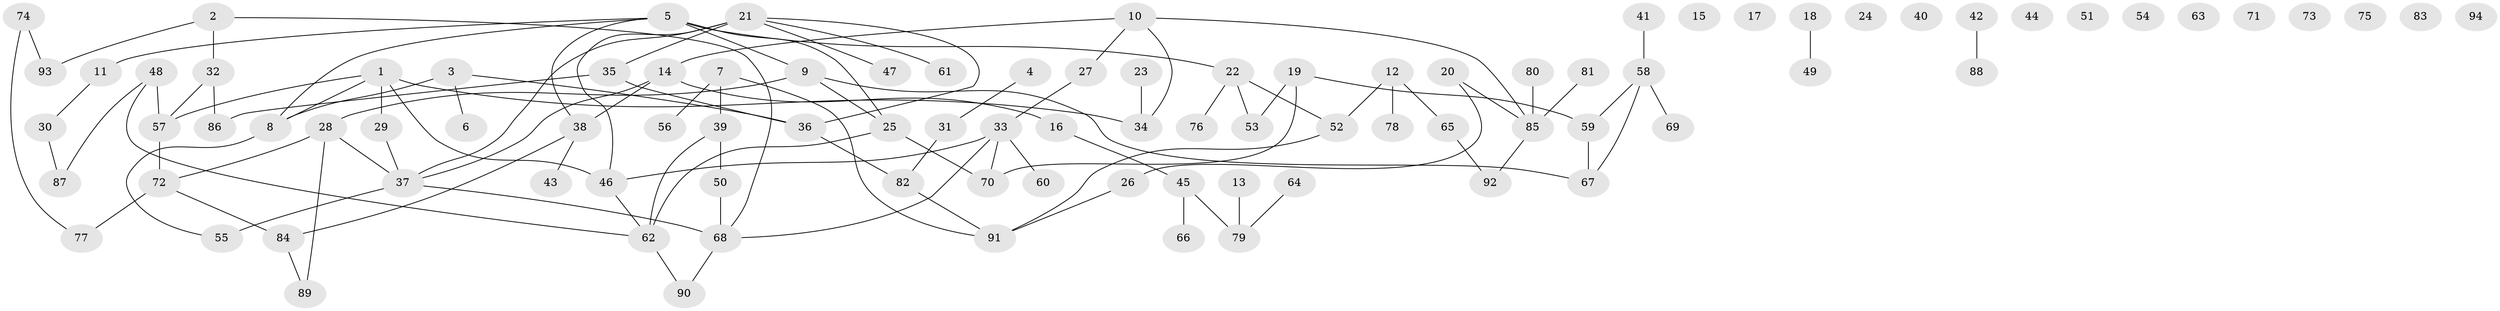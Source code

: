 // Generated by graph-tools (version 1.1) at 2025/13/03/09/25 04:13:07]
// undirected, 94 vertices, 107 edges
graph export_dot {
graph [start="1"]
  node [color=gray90,style=filled];
  1;
  2;
  3;
  4;
  5;
  6;
  7;
  8;
  9;
  10;
  11;
  12;
  13;
  14;
  15;
  16;
  17;
  18;
  19;
  20;
  21;
  22;
  23;
  24;
  25;
  26;
  27;
  28;
  29;
  30;
  31;
  32;
  33;
  34;
  35;
  36;
  37;
  38;
  39;
  40;
  41;
  42;
  43;
  44;
  45;
  46;
  47;
  48;
  49;
  50;
  51;
  52;
  53;
  54;
  55;
  56;
  57;
  58;
  59;
  60;
  61;
  62;
  63;
  64;
  65;
  66;
  67;
  68;
  69;
  70;
  71;
  72;
  73;
  74;
  75;
  76;
  77;
  78;
  79;
  80;
  81;
  82;
  83;
  84;
  85;
  86;
  87;
  88;
  89;
  90;
  91;
  92;
  93;
  94;
  1 -- 8;
  1 -- 29;
  1 -- 34;
  1 -- 46;
  1 -- 57;
  2 -- 32;
  2 -- 68;
  2 -- 93;
  3 -- 6;
  3 -- 8;
  3 -- 36;
  4 -- 31;
  5 -- 8;
  5 -- 9;
  5 -- 11;
  5 -- 22;
  5 -- 25;
  5 -- 38;
  7 -- 39;
  7 -- 56;
  7 -- 91;
  8 -- 55;
  9 -- 25;
  9 -- 28;
  9 -- 67;
  10 -- 14;
  10 -- 27;
  10 -- 34;
  10 -- 85;
  11 -- 30;
  12 -- 52;
  12 -- 65;
  12 -- 78;
  13 -- 79;
  14 -- 16;
  14 -- 37;
  14 -- 38;
  16 -- 45;
  18 -- 49;
  19 -- 53;
  19 -- 59;
  19 -- 70;
  20 -- 26;
  20 -- 85;
  21 -- 35;
  21 -- 36;
  21 -- 37;
  21 -- 46;
  21 -- 47;
  21 -- 61;
  22 -- 52;
  22 -- 53;
  22 -- 76;
  23 -- 34;
  25 -- 62;
  25 -- 70;
  26 -- 91;
  27 -- 33;
  28 -- 37;
  28 -- 72;
  28 -- 89;
  29 -- 37;
  30 -- 87;
  31 -- 82;
  32 -- 57;
  32 -- 86;
  33 -- 46;
  33 -- 60;
  33 -- 68;
  33 -- 70;
  35 -- 36;
  35 -- 86;
  36 -- 82;
  37 -- 55;
  37 -- 68;
  38 -- 43;
  38 -- 84;
  39 -- 50;
  39 -- 62;
  41 -- 58;
  42 -- 88;
  45 -- 66;
  45 -- 79;
  46 -- 62;
  48 -- 57;
  48 -- 62;
  48 -- 87;
  50 -- 68;
  52 -- 91;
  57 -- 72;
  58 -- 59;
  58 -- 67;
  58 -- 69;
  59 -- 67;
  62 -- 90;
  64 -- 79;
  65 -- 92;
  68 -- 90;
  72 -- 77;
  72 -- 84;
  74 -- 77;
  74 -- 93;
  80 -- 85;
  81 -- 85;
  82 -- 91;
  84 -- 89;
  85 -- 92;
}
